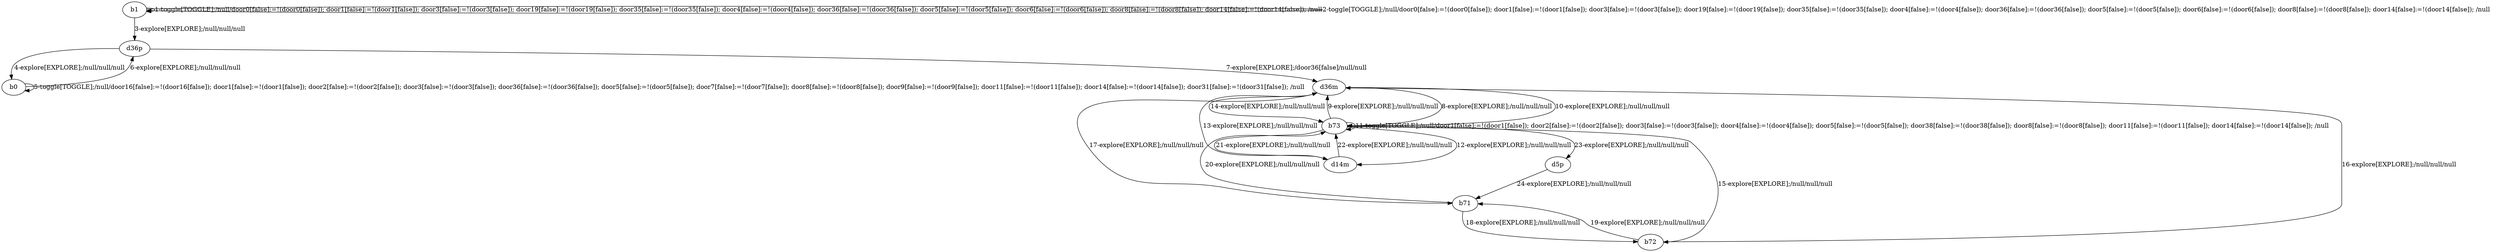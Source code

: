 # Total number of goals covered by this test: 4
# b71 --> b73
# b73 --> d36m
# d5p --> b71
# b72 --> b71

digraph g {
"b1" -> "b1" [label = "1-toggle[TOGGLE];/null/door0[false]:=!(door0[false]); door1[false]:=!(door1[false]); door3[false]:=!(door3[false]); door19[false]:=!(door19[false]); door35[false]:=!(door35[false]); door4[false]:=!(door4[false]); door36[false]:=!(door36[false]); door5[false]:=!(door5[false]); door6[false]:=!(door6[false]); door8[false]:=!(door8[false]); door14[false]:=!(door14[false]); /null"];
"b1" -> "b1" [label = "2-toggle[TOGGLE];/null/door0[false]:=!(door0[false]); door1[false]:=!(door1[false]); door3[false]:=!(door3[false]); door19[false]:=!(door19[false]); door35[false]:=!(door35[false]); door4[false]:=!(door4[false]); door36[false]:=!(door36[false]); door5[false]:=!(door5[false]); door6[false]:=!(door6[false]); door8[false]:=!(door8[false]); door14[false]:=!(door14[false]); /null"];
"b1" -> "d36p" [label = "3-explore[EXPLORE];/null/null/null"];
"d36p" -> "b0" [label = "4-explore[EXPLORE];/null/null/null"];
"b0" -> "b0" [label = "5-toggle[TOGGLE];/null/door16[false]:=!(door16[false]); door1[false]:=!(door1[false]); door2[false]:=!(door2[false]); door3[false]:=!(door3[false]); door36[false]:=!(door36[false]); door5[false]:=!(door5[false]); door7[false]:=!(door7[false]); door8[false]:=!(door8[false]); door9[false]:=!(door9[false]); door11[false]:=!(door11[false]); door14[false]:=!(door14[false]); door31[false]:=!(door31[false]); /null"];
"b0" -> "d36p" [label = "6-explore[EXPLORE];/null/null/null"];
"d36p" -> "d36m" [label = "7-explore[EXPLORE];/door36[false]/null/null"];
"d36m" -> "b73" [label = "8-explore[EXPLORE];/null/null/null"];
"b73" -> "d36m" [label = "9-explore[EXPLORE];/null/null/null"];
"d36m" -> "b73" [label = "10-explore[EXPLORE];/null/null/null"];
"b73" -> "b73" [label = "11-toggle[TOGGLE];/null/door1[false]:=!(door1[false]); door2[false]:=!(door2[false]); door3[false]:=!(door3[false]); door4[false]:=!(door4[false]); door5[false]:=!(door5[false]); door38[false]:=!(door38[false]); door8[false]:=!(door8[false]); door11[false]:=!(door11[false]); door14[false]:=!(door14[false]); /null"];
"b73" -> "d14m" [label = "12-explore[EXPLORE];/null/null/null"];
"d14m" -> "d36m" [label = "13-explore[EXPLORE];/null/null/null"];
"d36m" -> "b73" [label = "14-explore[EXPLORE];/null/null/null"];
"b73" -> "b72" [label = "15-explore[EXPLORE];/null/null/null"];
"b72" -> "d36m" [label = "16-explore[EXPLORE];/null/null/null"];
"d36m" -> "b71" [label = "17-explore[EXPLORE];/null/null/null"];
"b71" -> "b72" [label = "18-explore[EXPLORE];/null/null/null"];
"b72" -> "b71" [label = "19-explore[EXPLORE];/null/null/null"];
"b71" -> "b73" [label = "20-explore[EXPLORE];/null/null/null"];
"b73" -> "d14m" [label = "21-explore[EXPLORE];/null/null/null"];
"d14m" -> "b73" [label = "22-explore[EXPLORE];/null/null/null"];
"b73" -> "d5p" [label = "23-explore[EXPLORE];/null/null/null"];
"d5p" -> "b71" [label = "24-explore[EXPLORE];/null/null/null"];
}